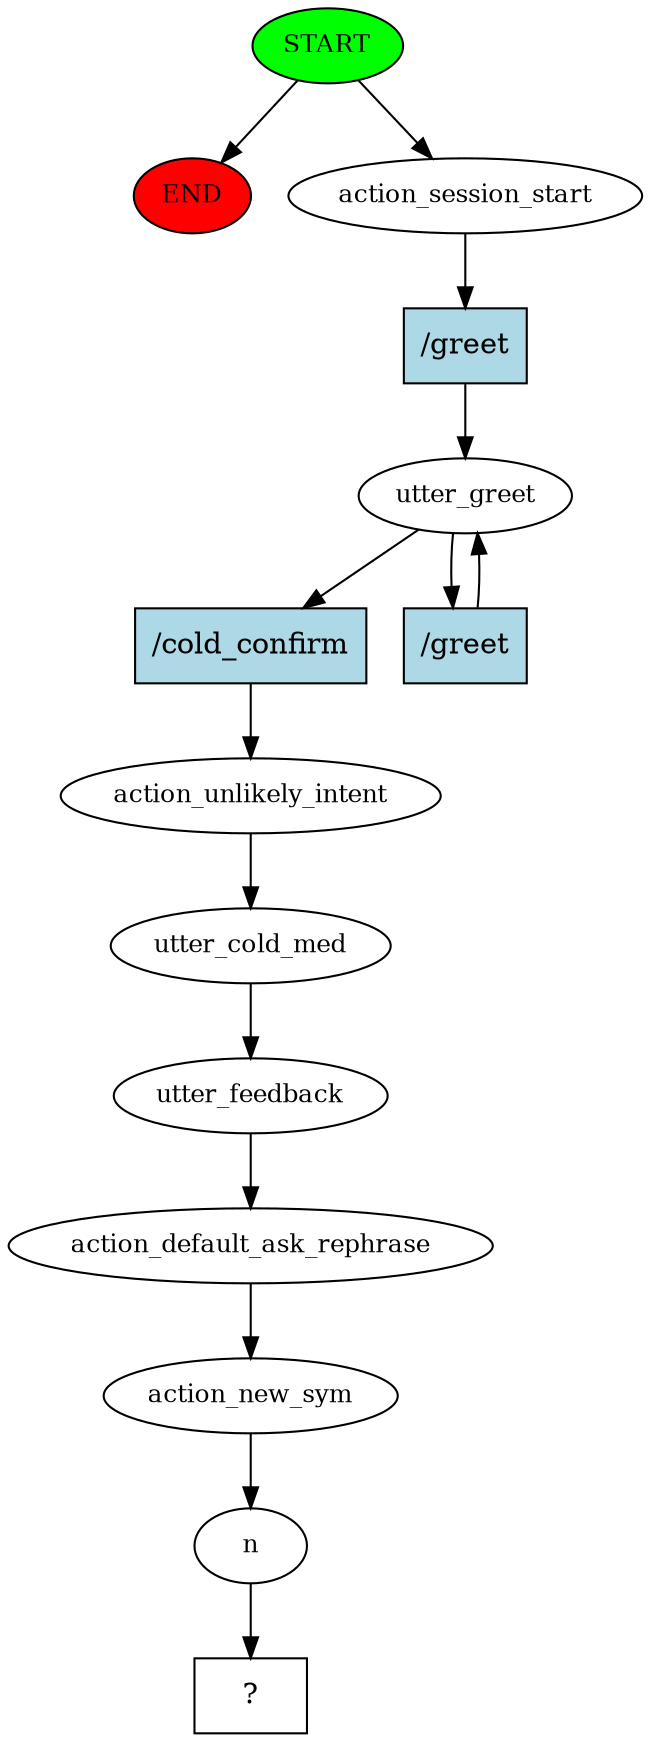 digraph  {
0 [class="start active", fillcolor=green, fontsize=12, label=START, style=filled];
"-1" [class=end, fillcolor=red, fontsize=12, label=END, style=filled];
1 [class=active, fontsize=12, label=action_session_start];
2 [class=active, fontsize=12, label=utter_greet];
4 [class=active, fontsize=12, label=action_unlikely_intent];
5 [class=active, fontsize=12, label=utter_cold_med];
6 [class=active, fontsize=12, label=utter_feedback];
7 [class=active, fontsize=12, label=action_default_ask_rephrase];
8 [class=active, fontsize=12, label=action_new_sym];
9 [class=active, fontsize=12, label=n];
10 [class="intent dashed active", label="  ?  ", shape=rect];
11 [class="intent active", fillcolor=lightblue, label="/greet", shape=rect, style=filled];
12 [class="intent active", fillcolor=lightblue, label="/cold_confirm", shape=rect, style=filled];
13 [class="intent active", fillcolor=lightblue, label="/greet", shape=rect, style=filled];
0 -> "-1"  [class="", key=NONE, label=""];
0 -> 1  [class=active, key=NONE, label=""];
1 -> 11  [class=active, key=0];
2 -> 12  [class=active, key=0];
2 -> 13  [class=active, key=0];
4 -> 5  [class=active, key=NONE, label=""];
5 -> 6  [class=active, key=NONE, label=""];
6 -> 7  [class=active, key=NONE, label=""];
7 -> 8  [class=active, key=NONE, label=""];
8 -> 9  [class=active, key=NONE, label=""];
9 -> 10  [class=active, key=NONE, label=""];
11 -> 2  [class=active, key=0];
12 -> 4  [class=active, key=0];
13 -> 2  [class=active, key=0];
}
